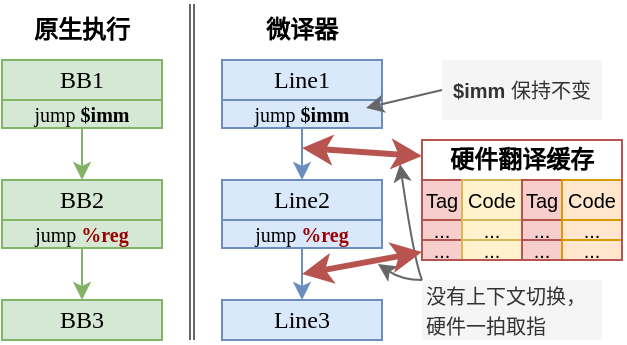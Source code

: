 <mxfile>
    <diagram name="Page-1" id="nvCrBk-2VVrsDLtmvFSq">
        <mxGraphModel dx="1461" dy="434" grid="1" gridSize="10" guides="0" tooltips="1" connect="1" arrows="1" fold="1" page="1" pageScale="1" pageWidth="850" pageHeight="1100" math="0" shadow="0">
            <root>
                <mxCell id="0"/>
                <mxCell id="1" parent="0"/>
                <mxCell id="lo6wFgse1oWb_kQBaecj-10" value="" style="endArrow=classic;html=1;exitX=0;exitY=0;exitDx=0;exitDy=0;curved=1;fillColor=#f5f5f5;strokeColor=#666666;" parent="1" source="lo6wFgse1oWb_kQBaecj-1" edge="1">
                    <mxGeometry width="50" height="50" relative="1" as="geometry">
                        <mxPoint x="60" y="210" as="sourcePoint"/>
                        <mxPoint x="179" y="132" as="targetPoint"/>
                        <Array as="points">
                            <mxPoint x="186" y="180"/>
                        </Array>
                    </mxGeometry>
                </mxCell>
                <mxCell id="lo6wFgse1oWb_kQBaecj-11" value="" style="endArrow=classic;html=1;exitX=0;exitY=0;exitDx=0;exitDy=0;curved=1;fillColor=#f5f5f5;strokeColor=#666666;" parent="1" source="lo6wFgse1oWb_kQBaecj-1" edge="1">
                    <mxGeometry width="50" height="50" relative="1" as="geometry">
                        <mxPoint x="200" y="200" as="sourcePoint"/>
                        <mxPoint x="168" y="182" as="targetPoint"/>
                        <Array as="points">
                            <mxPoint x="180" y="190"/>
                        </Array>
                    </mxGeometry>
                </mxCell>
                <mxCell id="j9UyPKzDO_XeYCQG-DuR-1" value="Line1" style="rounded=0;whiteSpace=wrap;html=1;fontFamily=mono;fillColor=#dae8fc;strokeColor=#6c8ebf;" parent="1" vertex="1">
                    <mxGeometry x="90" y="80" width="80" height="20" as="geometry"/>
                </mxCell>
                <mxCell id="j9UyPKzDO_XeYCQG-DuR-2" value="Line2" style="rounded=0;whiteSpace=wrap;html=1;fontFamily=mono;fillColor=#dae8fc;strokeColor=#6c8ebf;" parent="1" vertex="1">
                    <mxGeometry x="90" y="140" width="80" height="20" as="geometry"/>
                </mxCell>
                <mxCell id="j9UyPKzDO_XeYCQG-DuR-3" value="Line3" style="rounded=0;whiteSpace=wrap;html=1;fontFamily=mono;fillColor=#dae8fc;strokeColor=#6c8ebf;" parent="1" vertex="1">
                    <mxGeometry x="90" y="200" width="80" height="20" as="geometry"/>
                </mxCell>
                <mxCell id="j9UyPKzDO_XeYCQG-DuR-49" style="edgeStyle=orthogonalEdgeStyle;rounded=0;orthogonalLoop=1;jettySize=auto;html=1;fillColor=#dae8fc;strokeColor=#6c8ebf;" parent="1" source="j9UyPKzDO_XeYCQG-DuR-4" target="j9UyPKzDO_XeYCQG-DuR-3" edge="1">
                    <mxGeometry relative="1" as="geometry"/>
                </mxCell>
                <mxCell id="j9UyPKzDO_XeYCQG-DuR-4" value="&lt;font style=&quot;font-size: 10px;&quot;&gt;jump &lt;font color=&quot;#990000&quot;&gt;&lt;b&gt;%reg&lt;/b&gt;&lt;/font&gt;&lt;/font&gt;" style="rounded=0;whiteSpace=wrap;html=1;fontFamily=mono;fillColor=#dae8fc;strokeColor=#6c8ebf;" parent="1" vertex="1">
                    <mxGeometry x="90" y="160" width="80" height="14" as="geometry"/>
                </mxCell>
                <mxCell id="j9UyPKzDO_XeYCQG-DuR-50" style="edgeStyle=orthogonalEdgeStyle;rounded=0;orthogonalLoop=1;jettySize=auto;html=1;fillColor=#dae8fc;strokeColor=#6c8ebf;" parent="1" source="j9UyPKzDO_XeYCQG-DuR-5" target="j9UyPKzDO_XeYCQG-DuR-2" edge="1">
                    <mxGeometry relative="1" as="geometry"/>
                </mxCell>
                <mxCell id="j9UyPKzDO_XeYCQG-DuR-5" value="&lt;font style=&quot;font-size: 10px;&quot;&gt;jump &lt;b&gt;$imm&lt;/b&gt;&lt;/font&gt;" style="rounded=0;whiteSpace=wrap;html=1;fontFamily=mono;fillColor=#dae8fc;strokeColor=#6c8ebf;" parent="1" vertex="1">
                    <mxGeometry x="90" y="100" width="80" height="14" as="geometry"/>
                </mxCell>
                <mxCell id="j9UyPKzDO_XeYCQG-DuR-17" value="BB1" style="rounded=0;whiteSpace=wrap;html=1;fontFamily=mono;fillColor=#d5e8d4;strokeColor=#82b366;" parent="1" vertex="1">
                    <mxGeometry x="-20" y="80" width="80" height="20" as="geometry"/>
                </mxCell>
                <mxCell id="j9UyPKzDO_XeYCQG-DuR-18" value="BB2" style="rounded=0;whiteSpace=wrap;html=1;fontFamily=mono;fillColor=#d5e8d4;strokeColor=#82b366;" parent="1" vertex="1">
                    <mxGeometry x="-20" y="140" width="80" height="20" as="geometry"/>
                </mxCell>
                <mxCell id="j9UyPKzDO_XeYCQG-DuR-19" value="BB3" style="rounded=0;whiteSpace=wrap;html=1;fontFamily=mono;fillColor=#d5e8d4;strokeColor=#82b366;" parent="1" vertex="1">
                    <mxGeometry x="-20" y="200" width="80" height="20" as="geometry"/>
                </mxCell>
                <mxCell id="j9UyPKzDO_XeYCQG-DuR-20" value="&lt;font style=&quot;font-size: 10px;&quot;&gt;jump &lt;font color=&quot;#990000&quot;&gt;&lt;b&gt;%reg&lt;/b&gt;&lt;/font&gt;&lt;/font&gt;" style="rounded=0;whiteSpace=wrap;html=1;fontFamily=mono;fillColor=#d5e8d4;strokeColor=#82b366;" parent="1" vertex="1">
                    <mxGeometry x="-20" y="160" width="80" height="14" as="geometry"/>
                </mxCell>
                <mxCell id="j9UyPKzDO_XeYCQG-DuR-21" value="&lt;font style=&quot;font-size: 10px;&quot;&gt;jump &lt;b&gt;$imm&lt;/b&gt;&lt;/font&gt;" style="rounded=0;whiteSpace=wrap;html=1;fontFamily=mono;fillColor=#d5e8d4;strokeColor=#82b366;" parent="1" vertex="1">
                    <mxGeometry x="-20" y="100" width="80" height="14" as="geometry"/>
                </mxCell>
                <mxCell id="j9UyPKzDO_XeYCQG-DuR-22" value="" style="endArrow=classic;html=1;rounded=0;fontFamily=mono;fontSize=12;fontColor=default;fillColor=#d5e8d4;strokeColor=#82b366;" parent="1" source="j9UyPKzDO_XeYCQG-DuR-21" target="j9UyPKzDO_XeYCQG-DuR-18" edge="1">
                    <mxGeometry width="50" height="50" relative="1" as="geometry">
                        <mxPoint x="10" y="190" as="sourcePoint"/>
                        <mxPoint x="60" y="140" as="targetPoint"/>
                    </mxGeometry>
                </mxCell>
                <mxCell id="j9UyPKzDO_XeYCQG-DuR-23" value="&lt;b&gt;原生执行&lt;/b&gt;" style="text;html=1;strokeColor=none;fillColor=none;align=center;verticalAlign=middle;whiteSpace=wrap;rounded=0;fontFamily=mono;" parent="1" vertex="1">
                    <mxGeometry x="-10" y="50" width="60" height="30" as="geometry"/>
                </mxCell>
                <mxCell id="j9UyPKzDO_XeYCQG-DuR-24" value="&lt;b&gt;微译器&lt;/b&gt;" style="text;html=1;strokeColor=none;fillColor=none;align=center;verticalAlign=middle;whiteSpace=wrap;rounded=0;fontFamily=mono;" parent="1" vertex="1">
                    <mxGeometry x="90" y="50" width="80" height="30" as="geometry"/>
                </mxCell>
                <mxCell id="j9UyPKzDO_XeYCQG-DuR-26" value="" style="endArrow=classic;html=1;rounded=0;fontFamily=mono;fontSize=12;fontColor=default;fillColor=#d5e8d4;strokeColor=#82b366;" parent="1" source="j9UyPKzDO_XeYCQG-DuR-20" target="j9UyPKzDO_XeYCQG-DuR-19" edge="1">
                    <mxGeometry width="50" height="50" relative="1" as="geometry">
                        <mxPoint x="30" y="124" as="sourcePoint"/>
                        <mxPoint x="30" y="140" as="targetPoint"/>
                    </mxGeometry>
                </mxCell>
                <mxCell id="j9UyPKzDO_XeYCQG-DuR-27" value="" style="endArrow=none;html=1;rounded=0;fillColor=#f5f5f5;strokeColor=#666666;" parent="1" edge="1">
                    <mxGeometry width="50" height="50" relative="1" as="geometry">
                        <mxPoint x="74" y="220" as="sourcePoint"/>
                        <mxPoint x="74" y="52" as="targetPoint"/>
                    </mxGeometry>
                </mxCell>
                <mxCell id="j9UyPKzDO_XeYCQG-DuR-30" value="" style="endArrow=none;html=1;rounded=0;fillColor=#f5f5f5;strokeColor=#666666;" parent="1" edge="1">
                    <mxGeometry width="50" height="50" relative="1" as="geometry">
                        <mxPoint x="76" y="220" as="sourcePoint"/>
                        <mxPoint x="76" y="52" as="targetPoint"/>
                    </mxGeometry>
                </mxCell>
                <mxCell id="j9UyPKzDO_XeYCQG-DuR-35" value="&lt;b&gt;硬件翻译缓存&lt;/b&gt;" style="rounded=0;whiteSpace=wrap;html=1;" parent="1" vertex="1">
                    <mxGeometry x="190" y="120" width="100" height="20" as="geometry"/>
                </mxCell>
                <mxCell id="j9UyPKzDO_XeYCQG-DuR-36" value="..." style="rounded=0;whiteSpace=wrap;html=1;fontSize=10;fillColor=#f8cecc;strokeColor=#b85450;" parent="1" vertex="1">
                    <mxGeometry x="190" y="160" width="20" height="10" as="geometry"/>
                </mxCell>
                <mxCell id="j9UyPKzDO_XeYCQG-DuR-37" value="..." style="rounded=0;whiteSpace=wrap;html=1;fontSize=10;fillColor=#fff2cc;strokeColor=#d6b656;" parent="1" vertex="1">
                    <mxGeometry x="210" y="160" width="30" height="10" as="geometry"/>
                </mxCell>
                <mxCell id="j9UyPKzDO_XeYCQG-DuR-38" value="..." style="rounded=0;whiteSpace=wrap;html=1;fontSize=10;fillColor=#f8cecc;strokeColor=#b85450;" parent="1" vertex="1">
                    <mxGeometry x="190" y="170" width="20" height="10" as="geometry"/>
                </mxCell>
                <mxCell id="j9UyPKzDO_XeYCQG-DuR-39" value="..." style="rounded=0;whiteSpace=wrap;html=1;fontSize=10;fillColor=#fff2cc;strokeColor=#d6b656;" parent="1" vertex="1">
                    <mxGeometry x="210" y="170" width="30" height="10" as="geometry"/>
                </mxCell>
                <mxCell id="j9UyPKzDO_XeYCQG-DuR-40" value="..." style="rounded=0;whiteSpace=wrap;html=1;fontSize=10;fillColor=#f8cecc;strokeColor=#b85450;" parent="1" vertex="1">
                    <mxGeometry x="240" y="160" width="20" height="10" as="geometry"/>
                </mxCell>
                <mxCell id="j9UyPKzDO_XeYCQG-DuR-41" value="..." style="rounded=0;whiteSpace=wrap;html=1;fontSize=10;fillColor=#ffe6cc;strokeColor=#d79b00;" parent="1" vertex="1">
                    <mxGeometry x="260" y="160" width="30" height="10" as="geometry"/>
                </mxCell>
                <mxCell id="j9UyPKzDO_XeYCQG-DuR-42" value="Tag" style="rounded=0;whiteSpace=wrap;html=1;fontSize=10;fillColor=#f8cecc;strokeColor=#b85450;" parent="1" vertex="1">
                    <mxGeometry x="190" y="140" width="20" height="20" as="geometry"/>
                </mxCell>
                <mxCell id="j9UyPKzDO_XeYCQG-DuR-43" value="Code" style="rounded=0;whiteSpace=wrap;html=1;fontSize=10;fillColor=#fff2cc;strokeColor=#d6b656;" parent="1" vertex="1">
                    <mxGeometry x="210" y="140" width="30" height="20" as="geometry"/>
                </mxCell>
                <mxCell id="j9UyPKzDO_XeYCQG-DuR-44" value="Tag" style="rounded=0;whiteSpace=wrap;html=1;fontSize=10;fillColor=#f8cecc;strokeColor=#b85450;" parent="1" vertex="1">
                    <mxGeometry x="240" y="140" width="20" height="20" as="geometry"/>
                </mxCell>
                <mxCell id="j9UyPKzDO_XeYCQG-DuR-45" value="Code" style="rounded=0;whiteSpace=wrap;html=1;fontSize=10;fillColor=#ffe6cc;strokeColor=#d79b00;" parent="1" vertex="1">
                    <mxGeometry x="260" y="140" width="30" height="20" as="geometry"/>
                </mxCell>
                <mxCell id="j9UyPKzDO_XeYCQG-DuR-46" value="..." style="rounded=0;whiteSpace=wrap;html=1;fontSize=10;fillColor=#f8cecc;strokeColor=#b85450;" parent="1" vertex="1">
                    <mxGeometry x="240" y="170" width="20" height="10" as="geometry"/>
                </mxCell>
                <mxCell id="j9UyPKzDO_XeYCQG-DuR-47" value="..." style="rounded=0;whiteSpace=wrap;html=1;fontSize=10;fillColor=#ffe6cc;strokeColor=#d79b00;" parent="1" vertex="1">
                    <mxGeometry x="260" y="170" width="30" height="10" as="geometry"/>
                </mxCell>
                <mxCell id="j9UyPKzDO_XeYCQG-DuR-52" value="" style="endArrow=classic;startArrow=classic;html=1;rounded=0;fillColor=#f8cecc;strokeColor=#b85450;strokeWidth=3;" parent="1" edge="1">
                    <mxGeometry width="50" height="50" relative="1" as="geometry">
                        <mxPoint x="130" y="124" as="sourcePoint"/>
                        <mxPoint x="190" y="128" as="targetPoint"/>
                    </mxGeometry>
                </mxCell>
                <mxCell id="j9UyPKzDO_XeYCQG-DuR-53" value="" style="endArrow=classic;startArrow=classic;html=1;rounded=0;fillColor=#f8cecc;strokeColor=#b85450;strokeWidth=3;" parent="1" edge="1">
                    <mxGeometry width="50" height="50" relative="1" as="geometry">
                        <mxPoint x="130" y="187" as="sourcePoint"/>
                        <mxPoint x="190" y="176" as="targetPoint"/>
                    </mxGeometry>
                </mxCell>
                <mxCell id="u0ymJjHA21xHQLHMRyQO-1" value="" style="endArrow=none;html=1;rounded=0;fillColor=#f8cecc;strokeColor=#b85450;startArrow=none;" parent="1" edge="1" source="j9UyPKzDO_XeYCQG-DuR-48">
                    <mxGeometry width="50" height="50" relative="1" as="geometry">
                        <mxPoint x="190" y="140" as="sourcePoint"/>
                        <mxPoint x="290" y="140" as="targetPoint"/>
                    </mxGeometry>
                </mxCell>
                <mxCell id="lo6wFgse1oWb_kQBaecj-1" value="&lt;span style=&quot;font-size: 10px;&quot;&gt;没有上下文切换，硬件一拍取指&lt;/span&gt;" style="text;html=1;strokeColor=none;fillColor=#f5f5f5;align=left;verticalAlign=middle;whiteSpace=wrap;rounded=0;fontColor=#333333;" parent="1" vertex="1">
                    <mxGeometry x="190" y="190" width="90" height="30" as="geometry"/>
                </mxCell>
                <mxCell id="lo6wFgse1oWb_kQBaecj-7" value="&lt;font style=&quot;font-size: 10px;&quot;&gt;&lt;b&gt;$imm&lt;/b&gt;&amp;nbsp;保持不变&lt;/font&gt;" style="rounded=0;whiteSpace=wrap;html=1;fillColor=#f5f5f5;fontColor=#333333;strokeColor=none;" parent="1" vertex="1">
                    <mxGeometry x="200" y="80" width="80" height="30" as="geometry"/>
                </mxCell>
                <mxCell id="lo6wFgse1oWb_kQBaecj-8" value="" style="endArrow=none;html=1;rounded=0;fillColor=#f5f5f5;strokeColor=#666666;entryX=0;entryY=0.5;entryDx=0;entryDy=0;startArrow=classic;startFill=1;" parent="1" edge="1">
                    <mxGeometry width="50" height="50" relative="1" as="geometry">
                        <mxPoint x="162" y="104" as="sourcePoint"/>
                        <mxPoint x="200" y="95" as="targetPoint"/>
                    </mxGeometry>
                </mxCell>
                <mxCell id="2" value="" style="endArrow=none;html=1;rounded=0;fillColor=#f8cecc;strokeColor=#b85450;" edge="1" parent="1" target="j9UyPKzDO_XeYCQG-DuR-48">
                    <mxGeometry width="50" height="50" relative="1" as="geometry">
                        <mxPoint x="190" y="140" as="sourcePoint"/>
                        <mxPoint x="290" y="140" as="targetPoint"/>
                    </mxGeometry>
                </mxCell>
                <mxCell id="j9UyPKzDO_XeYCQG-DuR-48" value="" style="rounded=0;whiteSpace=wrap;html=1;fillColor=none;strokeColor=#b85450;" parent="1" vertex="1">
                    <mxGeometry x="190" y="120" width="100" height="60" as="geometry"/>
                </mxCell>
            </root>
        </mxGraphModel>
    </diagram>
</mxfile>